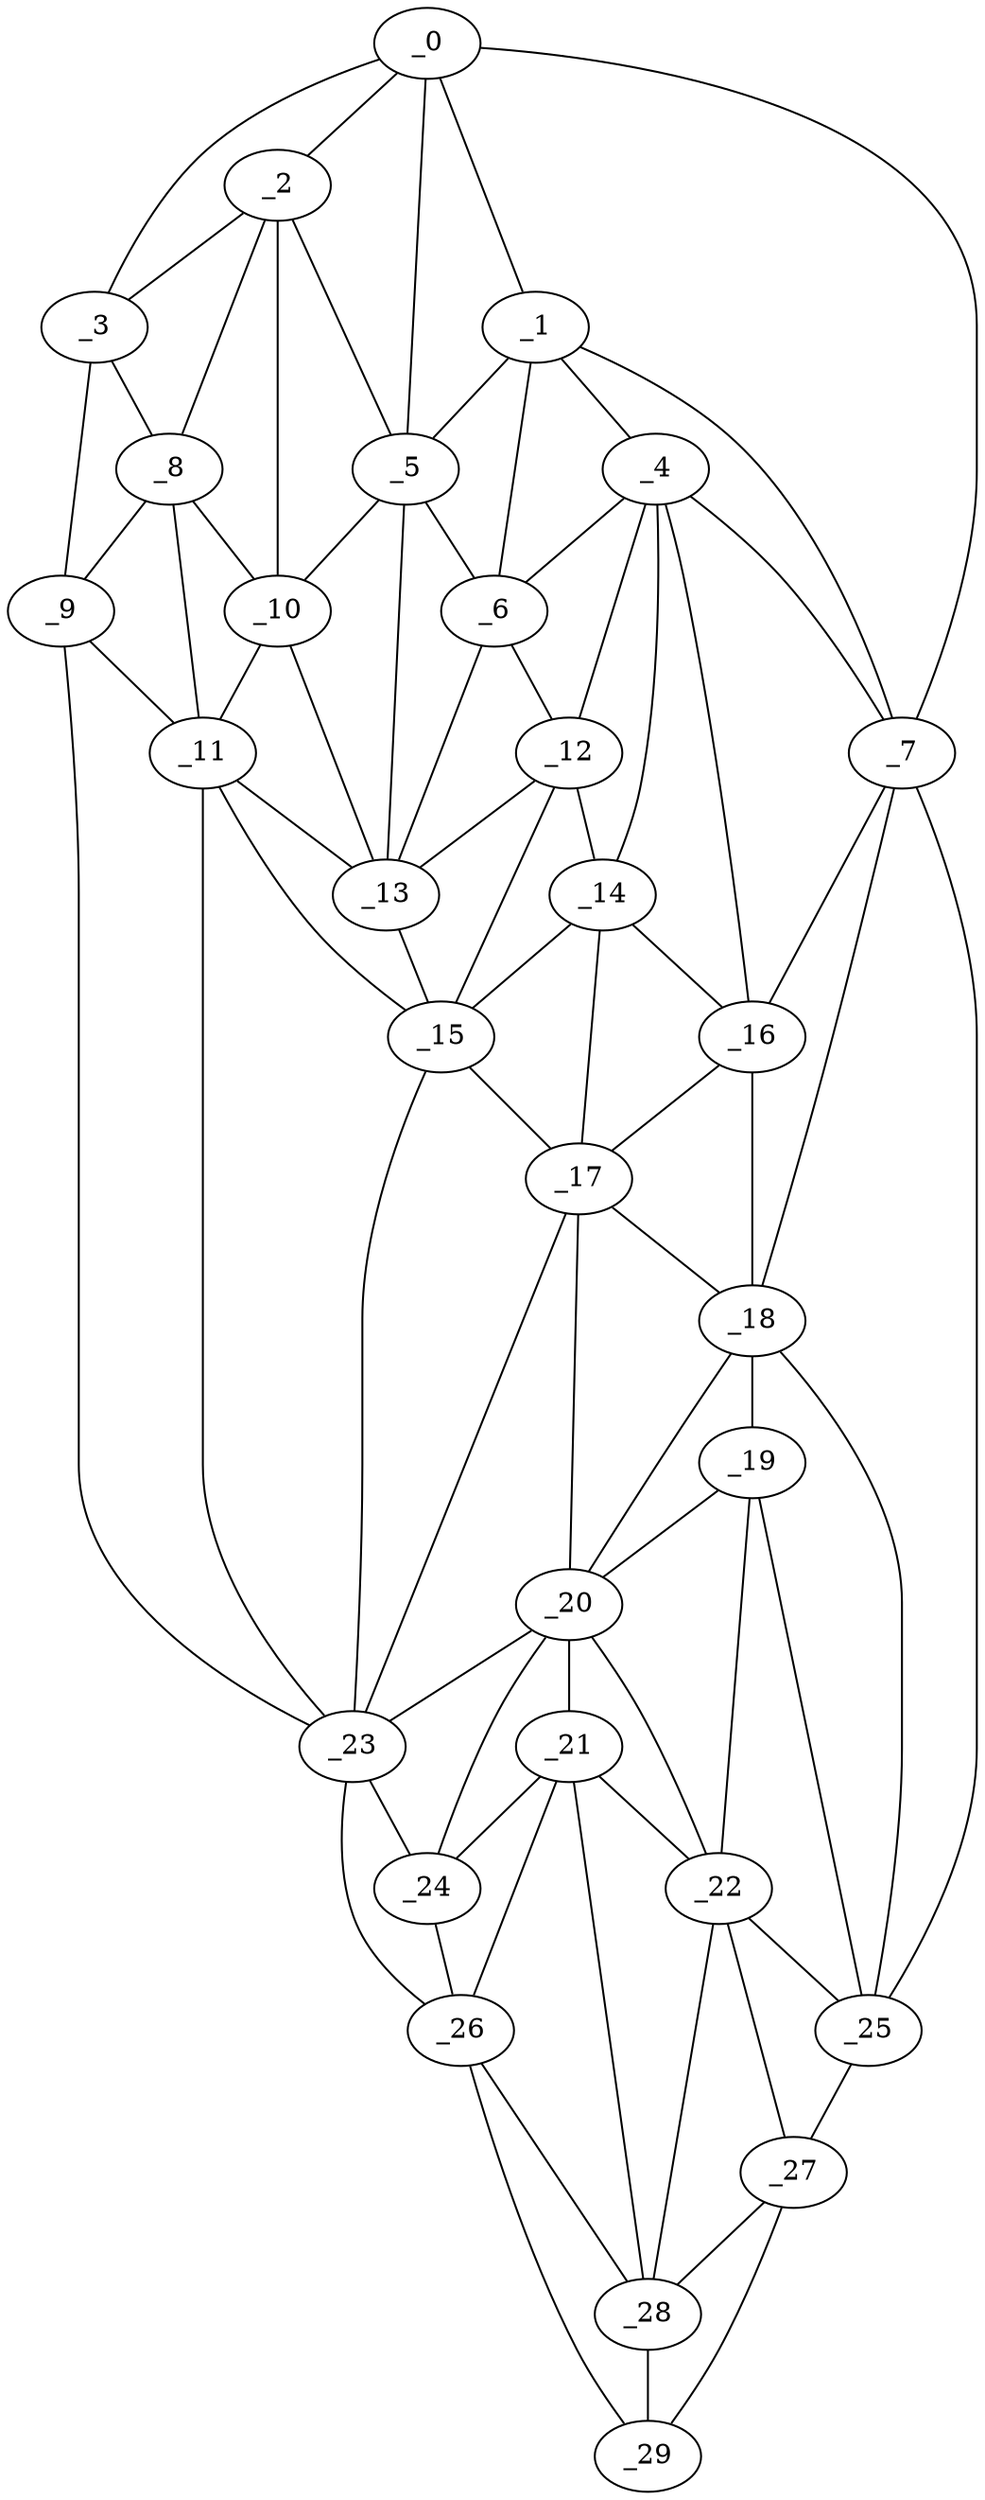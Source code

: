 graph "obj57__350.gxl" {
	_0	 [x=5,
		y=47];
	_1	 [x=13,
		y=61];
	_0 -- _1	 [valence=1];
	_2	 [x=14,
		y=42];
	_0 -- _2	 [valence=2];
	_3	 [x=18,
		y=16];
	_0 -- _3	 [valence=1];
	_5	 [x=20,
		y=48];
	_0 -- _5	 [valence=1];
	_7	 [x=25,
		y=112];
	_0 -- _7	 [valence=1];
	_4	 [x=19,
		y=69];
	_1 -- _4	 [valence=2];
	_1 -- _5	 [valence=1];
	_6	 [x=24,
		y=52];
	_1 -- _6	 [valence=2];
	_1 -- _7	 [valence=1];
	_2 -- _3	 [valence=2];
	_2 -- _5	 [valence=2];
	_8	 [x=26,
		y=22];
	_2 -- _8	 [valence=2];
	_10	 [x=27,
		y=34];
	_2 -- _10	 [valence=1];
	_3 -- _8	 [valence=2];
	_9	 [x=27,
		y=15];
	_3 -- _9	 [valence=1];
	_4 -- _6	 [valence=2];
	_4 -- _7	 [valence=2];
	_12	 [x=33,
		y=51];
	_4 -- _12	 [valence=2];
	_14	 [x=47,
		y=64];
	_4 -- _14	 [valence=2];
	_16	 [x=61,
		y=90];
	_4 -- _16	 [valence=2];
	_5 -- _6	 [valence=1];
	_5 -- _10	 [valence=1];
	_13	 [x=36,
		y=44];
	_5 -- _13	 [valence=2];
	_6 -- _12	 [valence=2];
	_6 -- _13	 [valence=2];
	_7 -- _16	 [valence=2];
	_18	 [x=73,
		y=96];
	_7 -- _18	 [valence=1];
	_25	 [x=113,
		y=103];
	_7 -- _25	 [valence=1];
	_8 -- _9	 [valence=2];
	_8 -- _10	 [valence=2];
	_11	 [x=31,
		y=22];
	_8 -- _11	 [valence=1];
	_9 -- _11	 [valence=2];
	_23	 [x=101,
		y=48];
	_9 -- _23	 [valence=1];
	_10 -- _11	 [valence=2];
	_10 -- _13	 [valence=1];
	_11 -- _13	 [valence=1];
	_15	 [x=48,
		y=50];
	_11 -- _15	 [valence=2];
	_11 -- _23	 [valence=2];
	_12 -- _13	 [valence=2];
	_12 -- _14	 [valence=1];
	_12 -- _15	 [valence=2];
	_13 -- _15	 [valence=2];
	_14 -- _15	 [valence=2];
	_14 -- _16	 [valence=2];
	_17	 [x=71,
		y=73];
	_14 -- _17	 [valence=2];
	_15 -- _17	 [valence=1];
	_15 -- _23	 [valence=1];
	_16 -- _17	 [valence=1];
	_16 -- _18	 [valence=2];
	_17 -- _18	 [valence=2];
	_20	 [x=86,
		y=73];
	_17 -- _20	 [valence=2];
	_17 -- _23	 [valence=2];
	_19	 [x=85,
		y=96];
	_18 -- _19	 [valence=2];
	_18 -- _20	 [valence=1];
	_18 -- _25	 [valence=2];
	_19 -- _20	 [valence=2];
	_22	 [x=96,
		y=86];
	_19 -- _22	 [valence=2];
	_19 -- _25	 [valence=2];
	_21	 [x=96,
		y=80];
	_20 -- _21	 [valence=2];
	_20 -- _22	 [valence=1];
	_20 -- _23	 [valence=1];
	_24	 [x=108,
		y=59];
	_20 -- _24	 [valence=2];
	_21 -- _22	 [valence=2];
	_21 -- _24	 [valence=2];
	_26	 [x=115,
		y=61];
	_21 -- _26	 [valence=1];
	_28	 [x=118,
		y=84];
	_21 -- _28	 [valence=2];
	_22 -- _25	 [valence=1];
	_27	 [x=117,
		y=97];
	_22 -- _27	 [valence=2];
	_22 -- _28	 [valence=2];
	_23 -- _24	 [valence=2];
	_23 -- _26	 [valence=1];
	_24 -- _26	 [valence=2];
	_25 -- _27	 [valence=1];
	_26 -- _28	 [valence=2];
	_29	 [x=124,
		y=70];
	_26 -- _29	 [valence=1];
	_27 -- _28	 [valence=1];
	_27 -- _29	 [valence=1];
	_28 -- _29	 [valence=2];
}
